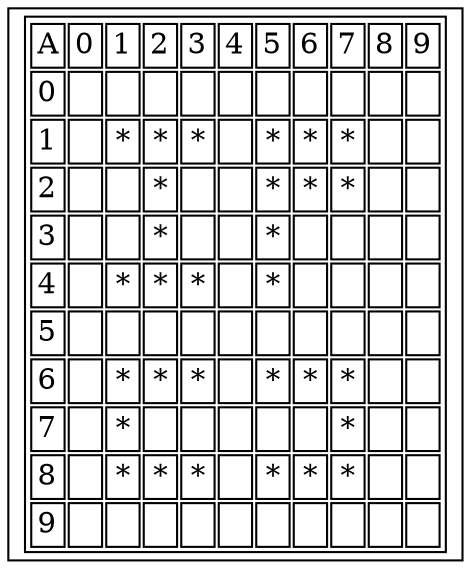 digraph G {
 a[label=<
<TABLE>
<TR>
<TD>A</TD>
<TD>0</TD>
<TD>1</TD>
<TD>2</TD>
<TD>3</TD>
<TD>4</TD>
<TD>5</TD>
<TD>6</TD>
<TD>7</TD>
<TD>8</TD>
<TD>9</TD>
</TR>
<TR>
<TD>0</TD>
<TD> </TD>
<TD> </TD>
<TD> </TD>
<TD> </TD>
<TD> </TD>
<TD> </TD>
<TD> </TD>
<TD> </TD>
<TD> </TD>
<TD> </TD>
</TR>
<TR>
<TD>1</TD>
<TD> </TD>
<TD>*</TD>
<TD>*</TD>
<TD>*</TD>
<TD> </TD>
<TD>*</TD>
<TD>*</TD>
<TD>*</TD>
<TD> </TD>
<TD> </TD>
</TR>
<TR>
<TD>2</TD>
<TD> </TD>
<TD> </TD>
<TD>*</TD>
<TD> </TD>
<TD> </TD>
<TD>*</TD>
<TD>*</TD>
<TD>*</TD>
<TD> </TD>
<TD> </TD>
</TR>
<TR>
<TD>3</TD>
<TD> </TD>
<TD> </TD>
<TD>*</TD>
<TD> </TD>
<TD> </TD>
<TD>*</TD>
<TD> </TD>
<TD> </TD>
<TD> </TD>
<TD> </TD>
</TR>
<TR>
<TD>4</TD>
<TD> </TD>
<TD>*</TD>
<TD>*</TD>
<TD>*</TD>
<TD> </TD>
<TD>*</TD>
<TD> </TD>
<TD> </TD>
<TD> </TD>
<TD> </TD>
</TR>
<TR>
<TD>5</TD>
<TD> </TD>
<TD> </TD>
<TD> </TD>
<TD> </TD>
<TD> </TD>
<TD> </TD>
<TD> </TD>
<TD> </TD>
<TD> </TD>
<TD> </TD>
</TR>
<TR>
<TD>6</TD>
<TD> </TD>
<TD>*</TD>
<TD>*</TD>
<TD>*</TD>
<TD> </TD>
<TD>*</TD>
<TD>*</TD>
<TD>*</TD>
<TD> </TD>
<TD> </TD>
</TR>
<TR>
<TD>7</TD>
<TD> </TD>
<TD>*</TD>
<TD> </TD>
<TD> </TD>
<TD> </TD>
<TD> </TD>
<TD> </TD>
<TD>*</TD>
<TD> </TD>
<TD> </TD>
</TR>
<TR>
<TD>8</TD>
<TD> </TD>
<TD>*</TD>
<TD>*</TD>
<TD>*</TD>
<TD> </TD>
<TD>*</TD>
<TD>*</TD>
<TD>*</TD>
<TD> </TD>
<TD> </TD>
</TR>
<TR>
<TD>9</TD>
<TD> </TD>
<TD> </TD>
<TD> </TD>
<TD> </TD>
<TD> </TD>
<TD> </TD>
<TD> </TD>
<TD> </TD>
<TD> </TD>
<TD> </TD>
</TR>
</TABLE>
> shape="box"]
}